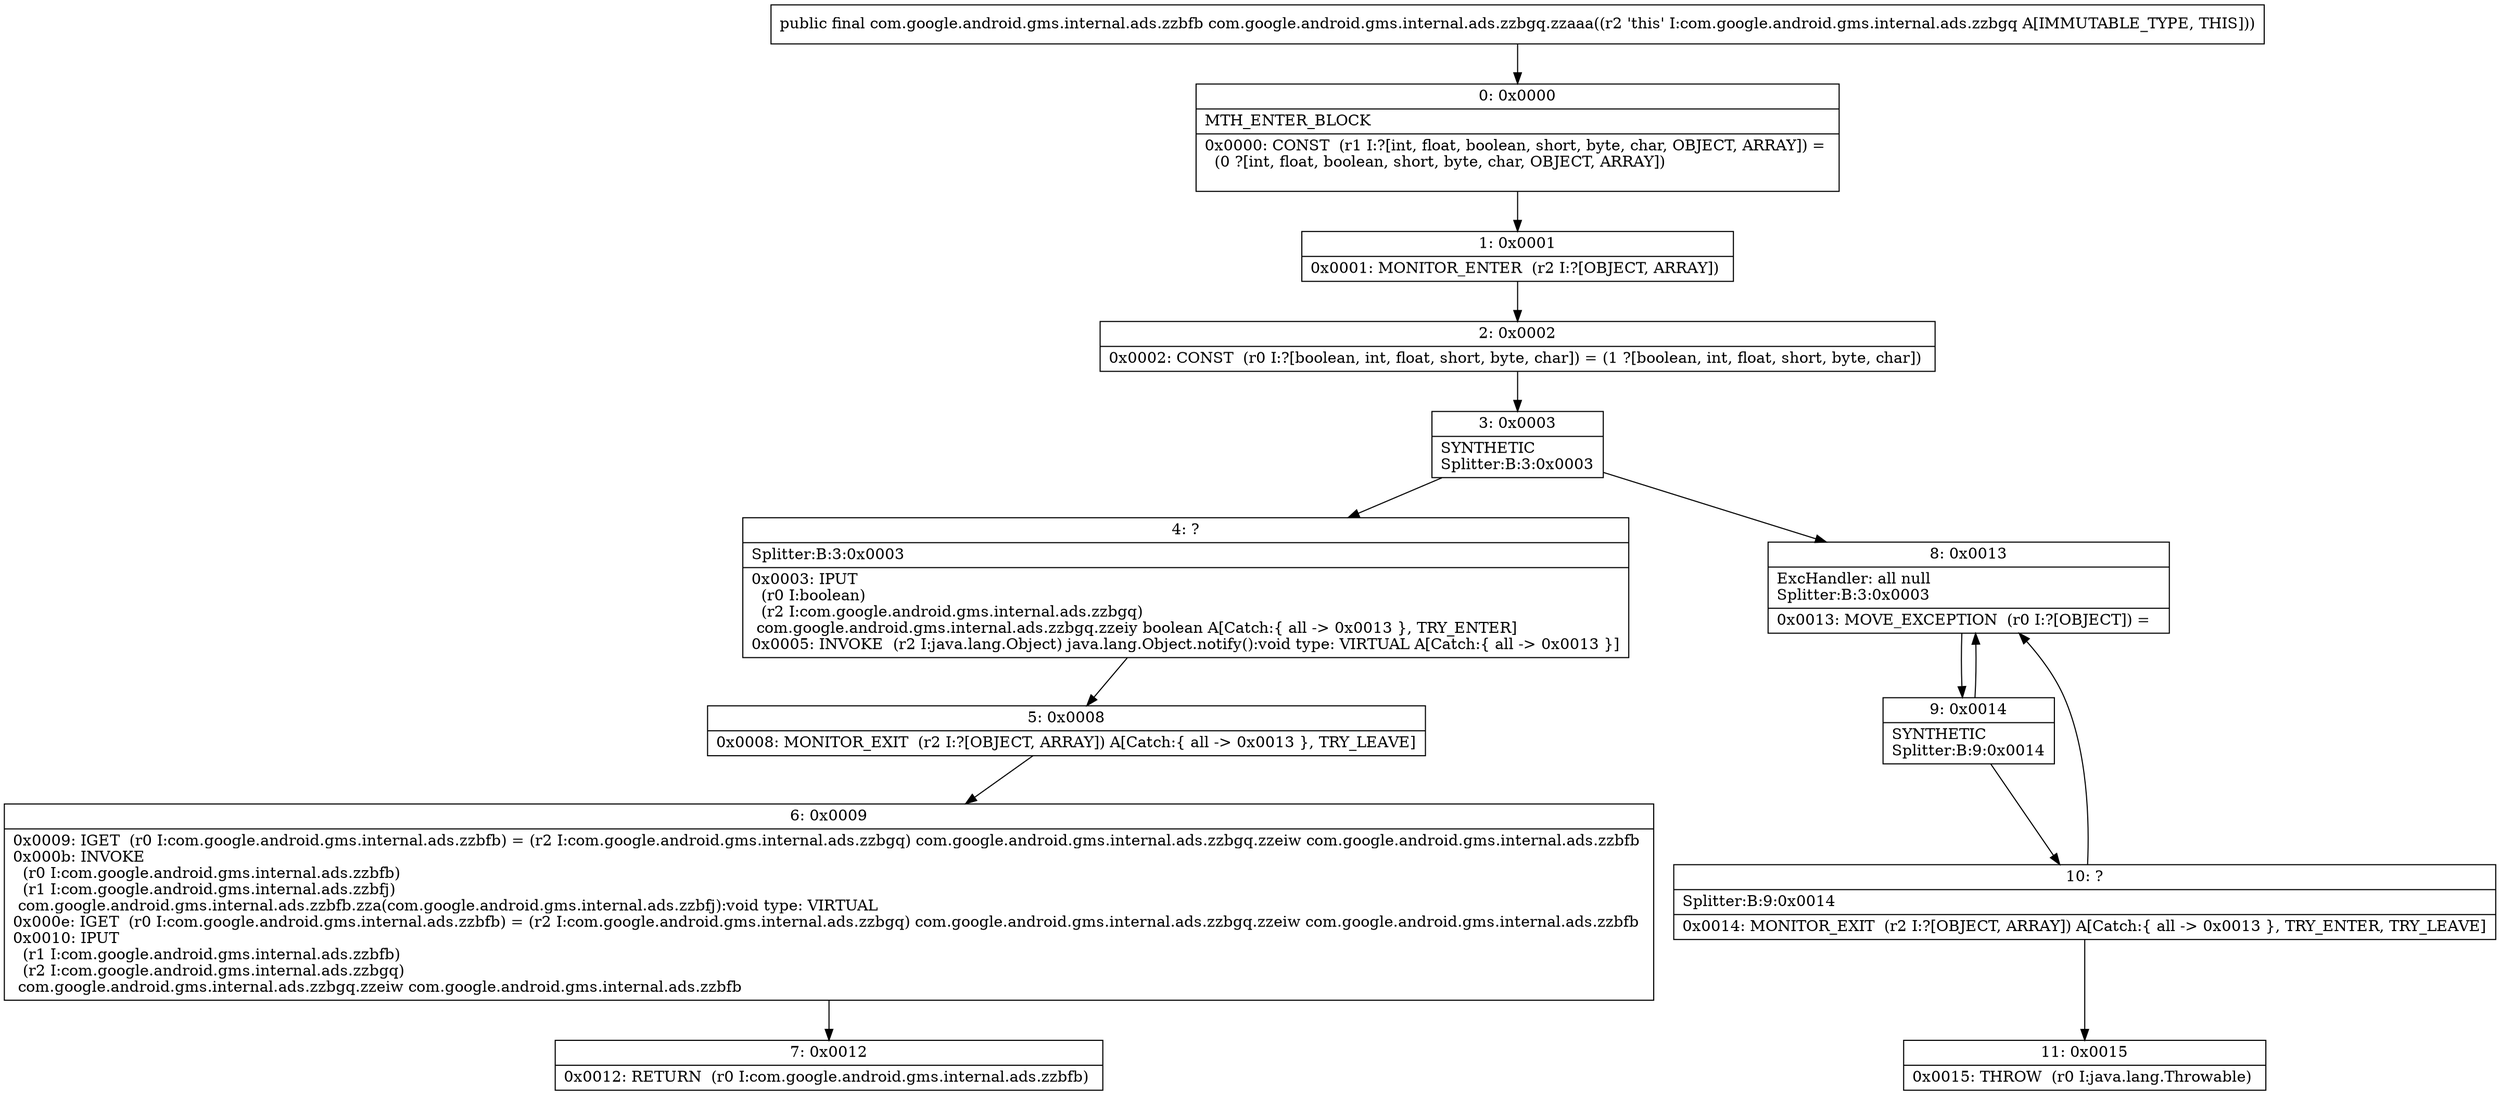 digraph "CFG forcom.google.android.gms.internal.ads.zzbgq.zzaaa()Lcom\/google\/android\/gms\/internal\/ads\/zzbfb;" {
Node_0 [shape=record,label="{0\:\ 0x0000|MTH_ENTER_BLOCK\l|0x0000: CONST  (r1 I:?[int, float, boolean, short, byte, char, OBJECT, ARRAY]) = \l  (0 ?[int, float, boolean, short, byte, char, OBJECT, ARRAY])\l \l}"];
Node_1 [shape=record,label="{1\:\ 0x0001|0x0001: MONITOR_ENTER  (r2 I:?[OBJECT, ARRAY]) \l}"];
Node_2 [shape=record,label="{2\:\ 0x0002|0x0002: CONST  (r0 I:?[boolean, int, float, short, byte, char]) = (1 ?[boolean, int, float, short, byte, char]) \l}"];
Node_3 [shape=record,label="{3\:\ 0x0003|SYNTHETIC\lSplitter:B:3:0x0003\l}"];
Node_4 [shape=record,label="{4\:\ ?|Splitter:B:3:0x0003\l|0x0003: IPUT  \l  (r0 I:boolean)\l  (r2 I:com.google.android.gms.internal.ads.zzbgq)\l com.google.android.gms.internal.ads.zzbgq.zzeiy boolean A[Catch:\{ all \-\> 0x0013 \}, TRY_ENTER]\l0x0005: INVOKE  (r2 I:java.lang.Object) java.lang.Object.notify():void type: VIRTUAL A[Catch:\{ all \-\> 0x0013 \}]\l}"];
Node_5 [shape=record,label="{5\:\ 0x0008|0x0008: MONITOR_EXIT  (r2 I:?[OBJECT, ARRAY]) A[Catch:\{ all \-\> 0x0013 \}, TRY_LEAVE]\l}"];
Node_6 [shape=record,label="{6\:\ 0x0009|0x0009: IGET  (r0 I:com.google.android.gms.internal.ads.zzbfb) = (r2 I:com.google.android.gms.internal.ads.zzbgq) com.google.android.gms.internal.ads.zzbgq.zzeiw com.google.android.gms.internal.ads.zzbfb \l0x000b: INVOKE  \l  (r0 I:com.google.android.gms.internal.ads.zzbfb)\l  (r1 I:com.google.android.gms.internal.ads.zzbfj)\l com.google.android.gms.internal.ads.zzbfb.zza(com.google.android.gms.internal.ads.zzbfj):void type: VIRTUAL \l0x000e: IGET  (r0 I:com.google.android.gms.internal.ads.zzbfb) = (r2 I:com.google.android.gms.internal.ads.zzbgq) com.google.android.gms.internal.ads.zzbgq.zzeiw com.google.android.gms.internal.ads.zzbfb \l0x0010: IPUT  \l  (r1 I:com.google.android.gms.internal.ads.zzbfb)\l  (r2 I:com.google.android.gms.internal.ads.zzbgq)\l com.google.android.gms.internal.ads.zzbgq.zzeiw com.google.android.gms.internal.ads.zzbfb \l}"];
Node_7 [shape=record,label="{7\:\ 0x0012|0x0012: RETURN  (r0 I:com.google.android.gms.internal.ads.zzbfb) \l}"];
Node_8 [shape=record,label="{8\:\ 0x0013|ExcHandler: all null\lSplitter:B:3:0x0003\l|0x0013: MOVE_EXCEPTION  (r0 I:?[OBJECT]) =  \l}"];
Node_9 [shape=record,label="{9\:\ 0x0014|SYNTHETIC\lSplitter:B:9:0x0014\l}"];
Node_10 [shape=record,label="{10\:\ ?|Splitter:B:9:0x0014\l|0x0014: MONITOR_EXIT  (r2 I:?[OBJECT, ARRAY]) A[Catch:\{ all \-\> 0x0013 \}, TRY_ENTER, TRY_LEAVE]\l}"];
Node_11 [shape=record,label="{11\:\ 0x0015|0x0015: THROW  (r0 I:java.lang.Throwable) \l}"];
MethodNode[shape=record,label="{public final com.google.android.gms.internal.ads.zzbfb com.google.android.gms.internal.ads.zzbgq.zzaaa((r2 'this' I:com.google.android.gms.internal.ads.zzbgq A[IMMUTABLE_TYPE, THIS])) }"];
MethodNode -> Node_0;
Node_0 -> Node_1;
Node_1 -> Node_2;
Node_2 -> Node_3;
Node_3 -> Node_4;
Node_3 -> Node_8;
Node_4 -> Node_5;
Node_5 -> Node_6;
Node_6 -> Node_7;
Node_8 -> Node_9;
Node_9 -> Node_10;
Node_9 -> Node_8;
Node_10 -> Node_11;
Node_10 -> Node_8;
}

